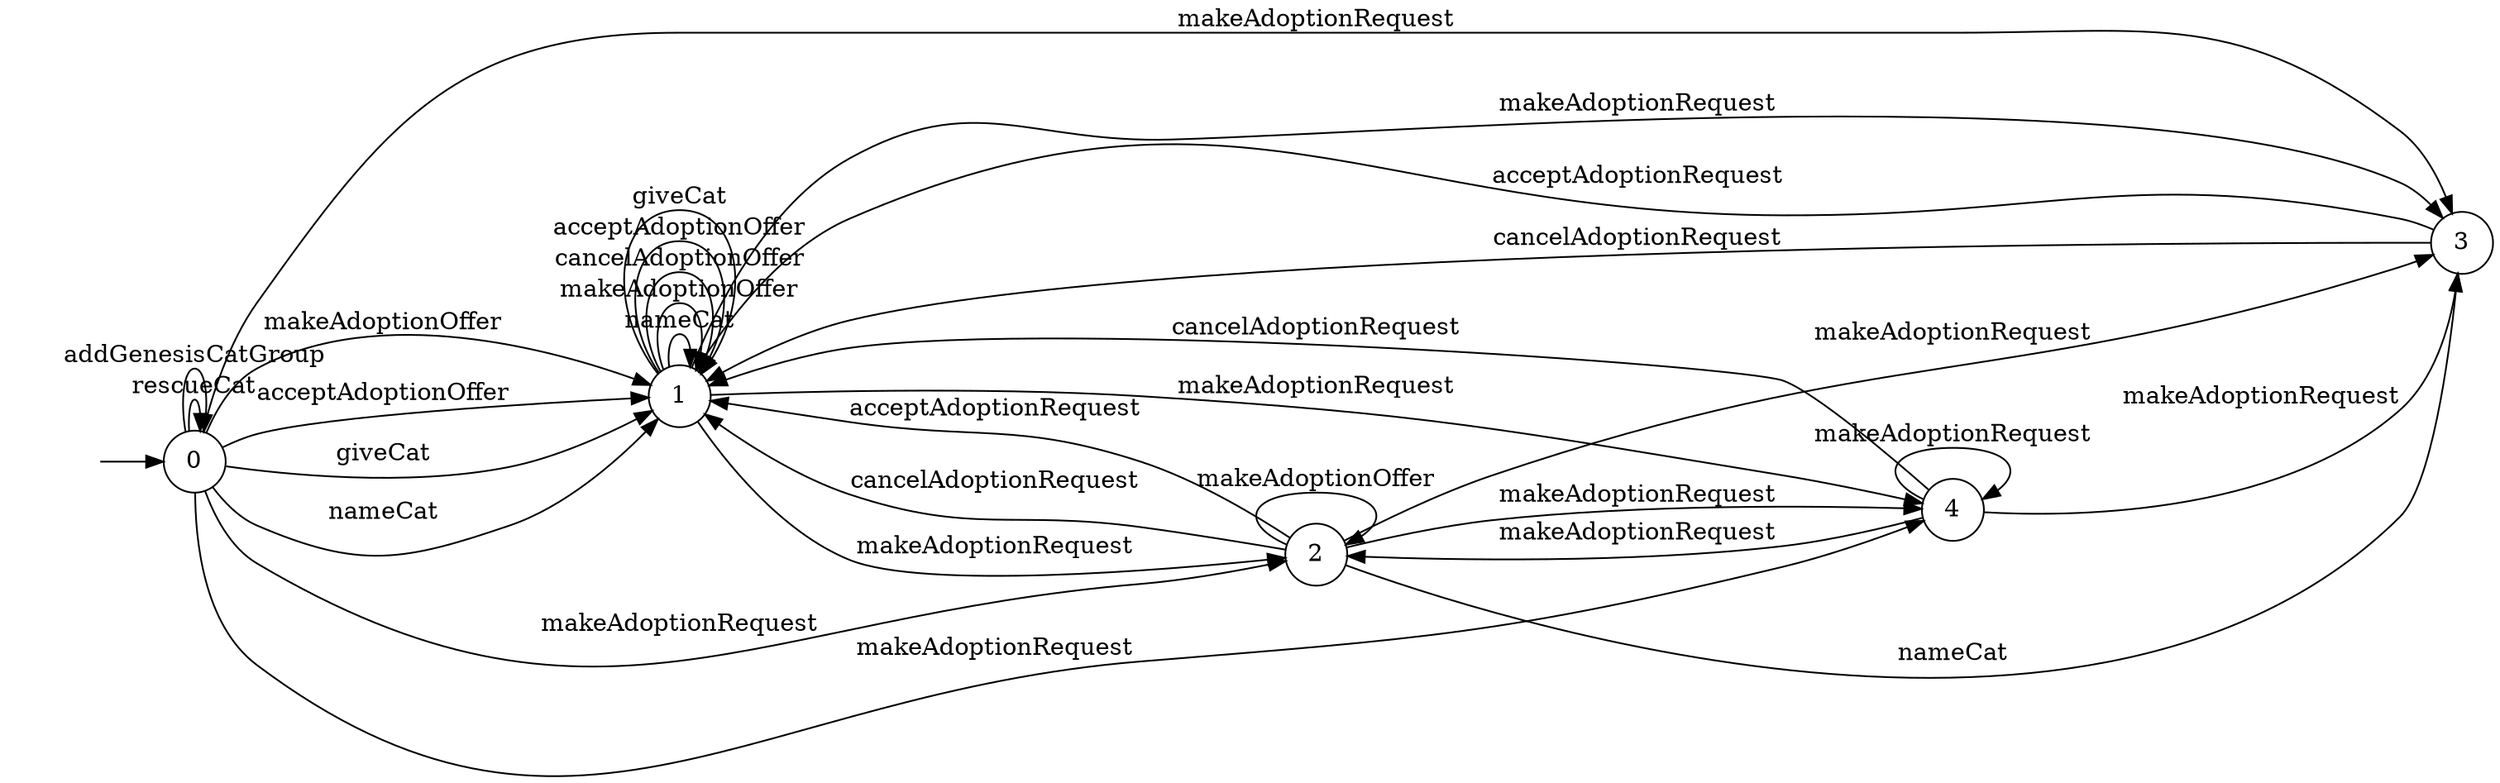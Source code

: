 digraph "/home/liuye/Project/InvConPlus/Dapp-Automata-data/result/model/0x60cd862c9c687a9de49aecdc3a99b74a4fc54ab6/MoonCatRescue/FSM-3" {
	graph [rankdir=LR]
	"" [label="" shape=plaintext]
	0 [label=0 shape=circle]
	1 [label=1 shape=circle]
	2 [label=2 shape=circle]
	4 [label=4 shape=circle]
	3 [label=3 shape=circle]
	"" -> 0 [label=""]
	0 -> 0 [label=rescueCat]
	0 -> 1 [label=nameCat]
	0 -> 1 [label=makeAdoptionOffer]
	0 -> 1 [label=acceptAdoptionOffer]
	0 -> 1 [label=giveCat]
	0 -> 4 [label=makeAdoptionRequest]
	0 -> 3 [label=makeAdoptionRequest]
	0 -> 2 [label=makeAdoptionRequest]
	0 -> 0 [label=addGenesisCatGroup]
	4 -> 4 [label=makeAdoptionRequest]
	4 -> 3 [label=makeAdoptionRequest]
	4 -> 2 [label=makeAdoptionRequest]
	4 -> 1 [label=cancelAdoptionRequest]
	2 -> 3 [label=nameCat]
	2 -> 2 [label=makeAdoptionOffer]
	2 -> 4 [label=makeAdoptionRequest]
	2 -> 3 [label=makeAdoptionRequest]
	2 -> 1 [label=acceptAdoptionRequest]
	2 -> 1 [label=cancelAdoptionRequest]
	3 -> 1 [label=acceptAdoptionRequest]
	3 -> 1 [label=cancelAdoptionRequest]
	1 -> 1 [label=nameCat]
	1 -> 1 [label=makeAdoptionOffer]
	1 -> 1 [label=cancelAdoptionOffer]
	1 -> 1 [label=acceptAdoptionOffer]
	1 -> 1 [label=giveCat]
	1 -> 4 [label=makeAdoptionRequest]
	1 -> 3 [label=makeAdoptionRequest]
	1 -> 2 [label=makeAdoptionRequest]
}
